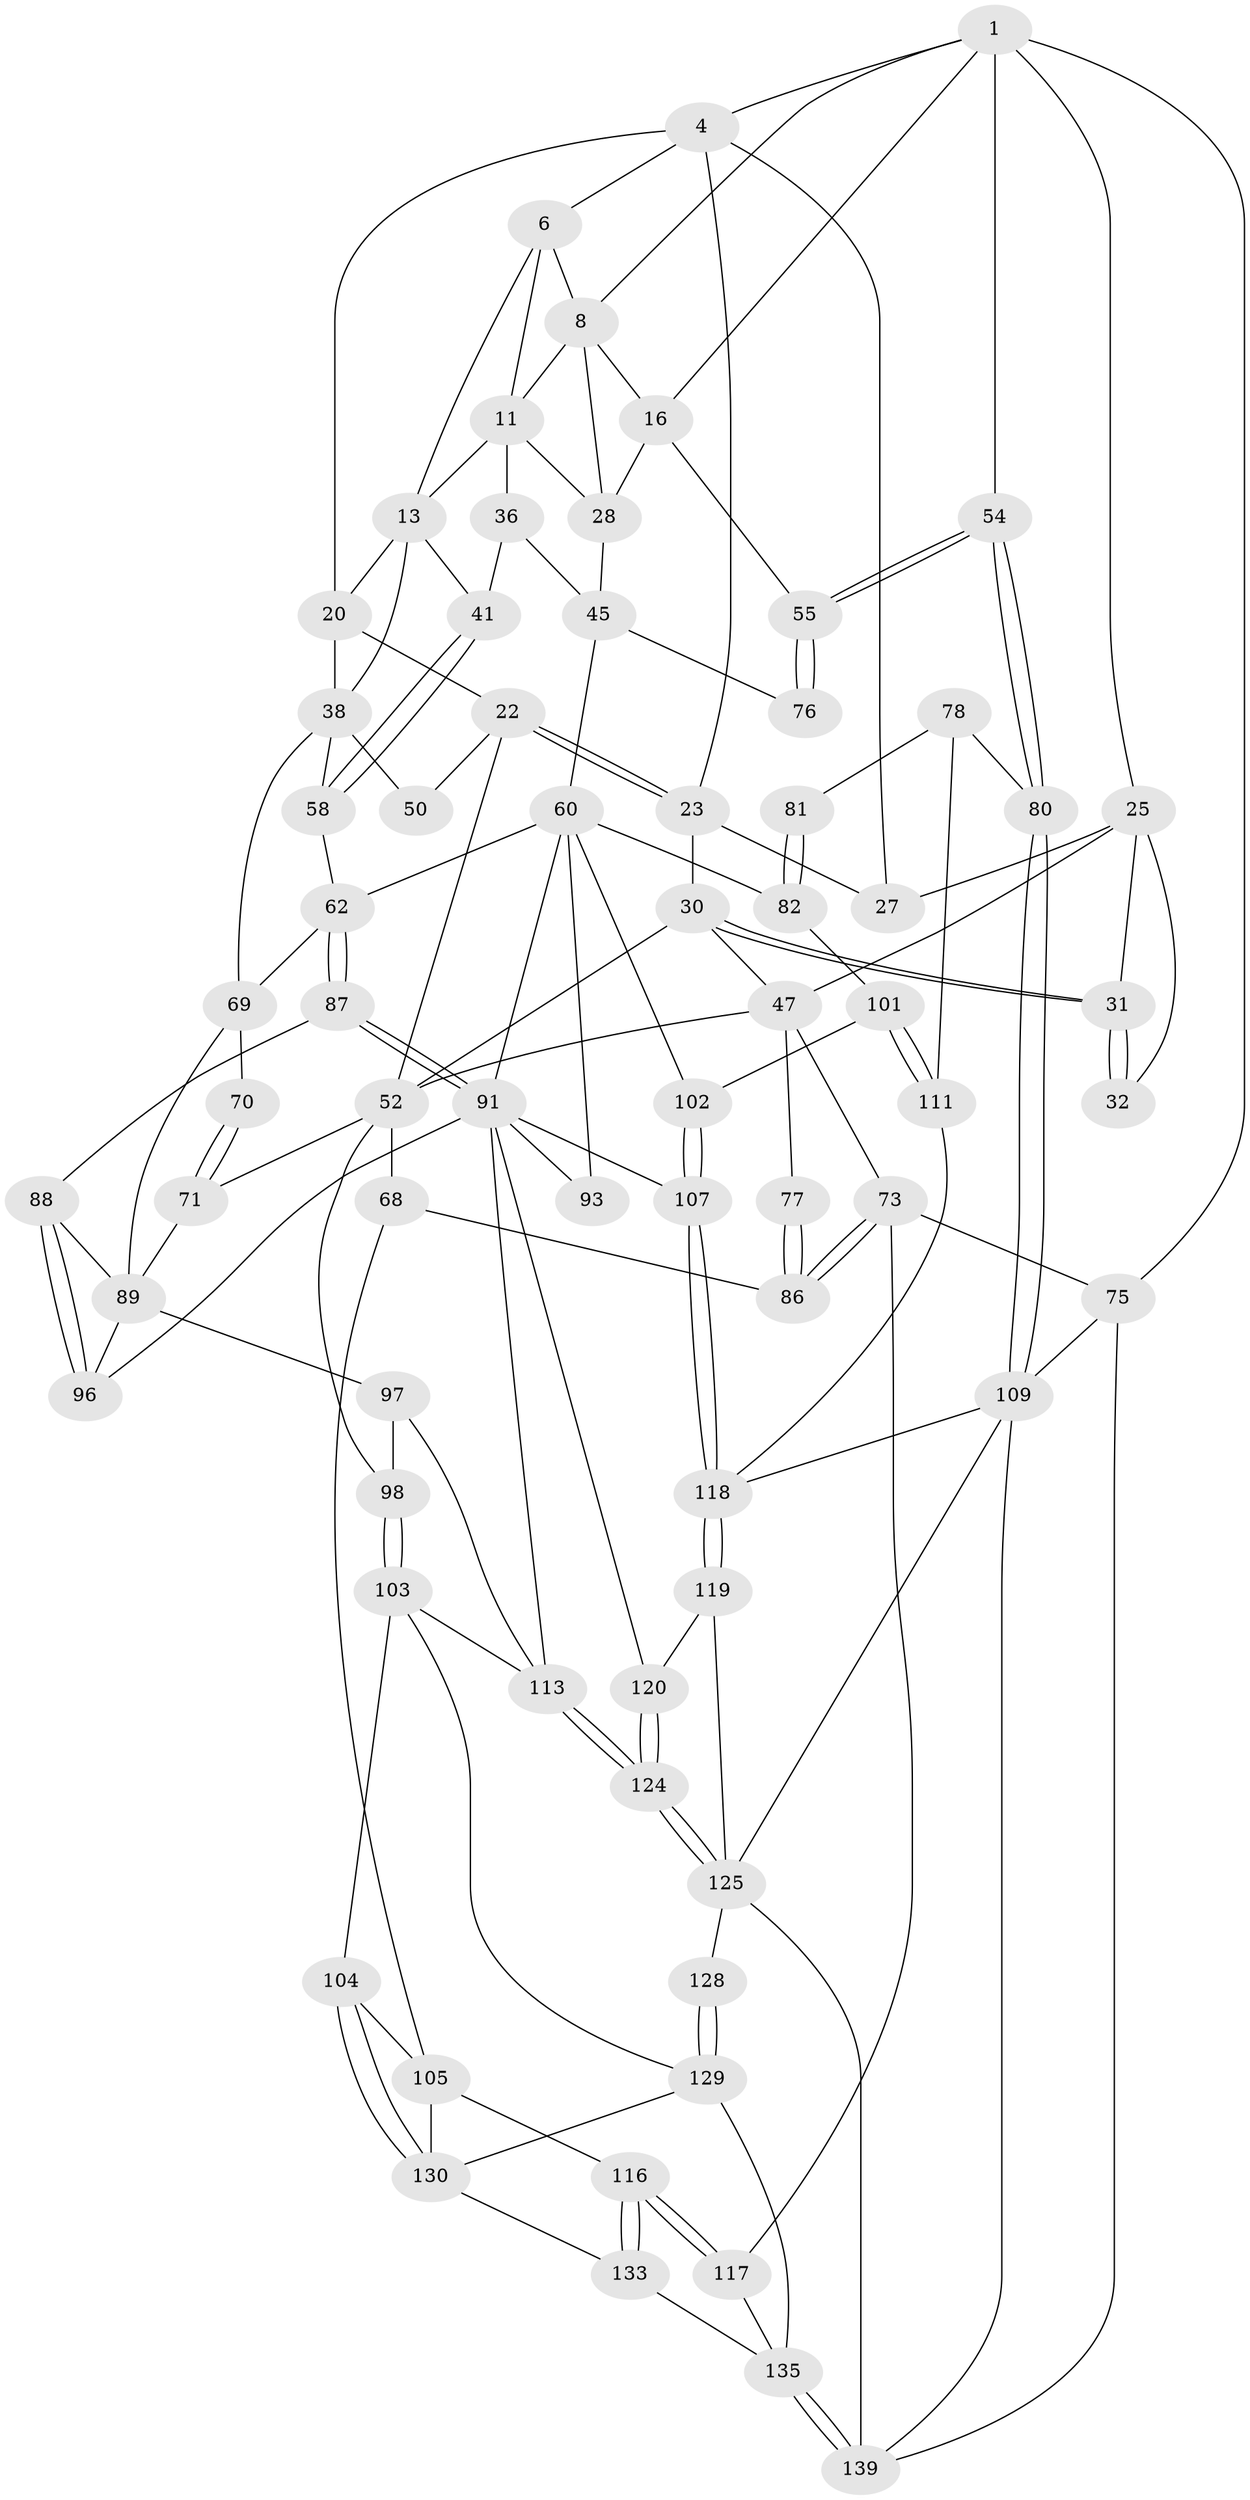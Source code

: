 // original degree distribution, {3: 0.02112676056338028, 6: 0.2323943661971831, 4: 0.2323943661971831, 5: 0.5140845070422535}
// Generated by graph-tools (version 1.1) at 2025/21/03/04/25 18:21:44]
// undirected, 71 vertices, 157 edges
graph export_dot {
graph [start="1"]
  node [color=gray90,style=filled];
  1 [pos="+0.8996997699956788+0",super="+2"];
  4 [pos="+0.3051351591495343+0",super="+24+5"];
  6 [pos="+0.5685900809361906+0",super="+7"];
  8 [pos="+0.8395298344570004+0.06008318867969731",super="+9"];
  11 [pos="+0.7136767696144488+0.07509972534211479",super="+12+19"];
  13 [pos="+0.6135594250264683+0.1581536298139898",super="+14+37"];
  16 [pos="+1+0.12036176946469249",super="+43+17"];
  20 [pos="+0.4247424125568962+0.10466878516732657",super="+21"];
  22 [pos="+0.2932444821913871+0.21438270394484027",super="+51"];
  23 [pos="+0.2872553522392183+0.21025122470863344",super="+29"];
  25 [pos="+0+0",super="+26+33"];
  27 [pos="+0.16360902430342852+0.10073758066134851"];
  28 [pos="+0.8864664334457468+0.16502922479088167",super="+42"];
  30 [pos="+0.11210576009285811+0.26781829180288363",super="+46"];
  31 [pos="+0.09993083811088302+0.2094483655924627",super="+34"];
  32 [pos="+0.10850177490100218+0.1497877175756895"];
  36 [pos="+0.6982856738942013+0.1946066364994776",super="+40"];
  38 [pos="+0.5053849291018011+0.2535863027795426",super="+39+56"];
  41 [pos="+0.63491618854003+0.29107859609709963"];
  45 [pos="+0.8340206424075599+0.3679701441824516",super="+59"];
  47 [pos="+0.09953446379043135+0.28765805069754224",super="+65+48"];
  50 [pos="+0.37185573132955324+0.3488591673901778"];
  52 [pos="+0.2864396894651155+0.32095723925739167",super="+53+66"];
  54 [pos="+1+0.3999888200860158"];
  55 [pos="+1+0.39508706046984826"];
  58 [pos="+0.6046324407397033+0.38336598920168696"];
  60 [pos="+0.81242643534669+0.39550299923582627",super="+61+83"];
  62 [pos="+0.6712546117350394+0.41217394471821917",super="+63"];
  68 [pos="+0.22539215520879913+0.49616633423475337",super="+85"];
  69 [pos="+0.4034346158252074+0.40822910630086007",super="+72"];
  70 [pos="+0.4014897808189544+0.4247621581635162"];
  71 [pos="+0.39516956277675436+0.4688212009771889"];
  73 [pos="+0+0.5397550886484881",super="+74"];
  75 [pos="+0+1",super="+108"];
  76 [pos="+0.9289517050045165+0.3975031357227632"];
  77 [pos="+0.10855688129514057+0.44090335748026915"];
  78 [pos="+0.9314947158128627+0.41014404097208196",super="+79"];
  80 [pos="+1+0.6468960481800871"];
  81 [pos="+0.954222139296666+0.60626312351193"];
  82 [pos="+0.8949026369853974+0.5958223824160226"];
  86 [pos="+0.04649263686523485+0.565471192833986"];
  87 [pos="+0.6461209992346698+0.552311791389683"];
  88 [pos="+0.5692701627220731+0.47321299142022527"];
  89 [pos="+0.569467511001284+0.4630819436114235",super="+94"];
  91 [pos="+0.6548710420739565+0.5725202431024771",super="+99"];
  93 [pos="+0.7319659373691729+0.5789049098823502"];
  96 [pos="+0.536331175206036+0.6068773321267992"];
  97 [pos="+0.3962508794396816+0.644147661815073"];
  98 [pos="+0.29629004579423635+0.6573813862819305"];
  101 [pos="+0.8723991692736984+0.615984762014656"];
  102 [pos="+0.8104757841275791+0.6585325177929688"];
  103 [pos="+0.27864439671460994+0.6786160980222724",super="+123"];
  104 [pos="+0.24946781843071375+0.6866614580348492"];
  105 [pos="+0.09489966250815814+0.6007508429828367",super="+115"];
  107 [pos="+0.7533769876965397+0.72315085126075"];
  109 [pos="+1+0.9610152000549487",super="+122"];
  111 [pos="+0.8830266614882895+0.7621710327675394"];
  113 [pos="+0.4571309418585034+0.7385758648162",super="+114"];
  116 [pos="+0.040473483891462186+0.7870127490640195"];
  117 [pos="+0+0.9048011209787881"];
  118 [pos="+0.7481199483714313+0.7431332469815171",super="+121"];
  119 [pos="+0.7363489009964282+0.7541351428105423"];
  120 [pos="+0.6034649587186198+0.7059534326487025"];
  124 [pos="+0.5178654907423538+0.814121611679661"];
  125 [pos="+0.5163479354074147+0.8340367639095737",super="+126+138"];
  128 [pos="+0.3543791669201873+0.8618705449482154"];
  129 [pos="+0.3509442345809459+0.8397350584259304",super="+131"];
  130 [pos="+0.22564923438601822+0.7171620703983314",super="+132"];
  133 [pos="+0.18550537964975988+0.7995895399442856"];
  135 [pos="+0.20601271920571906+0.8734258516637708",super="+136"];
  139 [pos="+0.2859827462605961+1",super="+140"];
  1 -- 8;
  1 -- 16;
  1 -- 4;
  1 -- 54;
  1 -- 25;
  1 -- 75 [weight=2];
  4 -- 27;
  4 -- 23;
  4 -- 20;
  4 -- 6;
  6 -- 13;
  6 -- 8;
  6 -- 11;
  8 -- 28;
  8 -- 16;
  8 -- 11;
  11 -- 36 [weight=2];
  11 -- 13;
  11 -- 28;
  13 -- 20;
  13 -- 41;
  13 -- 38;
  16 -- 55;
  16 -- 28 [weight=2];
  20 -- 22;
  20 -- 38;
  22 -- 23;
  22 -- 23;
  22 -- 50;
  22 -- 52;
  23 -- 27;
  23 -- 30;
  25 -- 32;
  25 -- 27;
  25 -- 47;
  25 -- 31;
  28 -- 45;
  30 -- 31;
  30 -- 31;
  30 -- 52;
  30 -- 47;
  31 -- 32 [weight=2];
  31 -- 32;
  36 -- 41;
  36 -- 45;
  38 -- 50 [weight=2];
  38 -- 58;
  38 -- 69;
  41 -- 58;
  41 -- 58;
  45 -- 60;
  45 -- 76;
  47 -- 52;
  47 -- 77 [weight=2];
  47 -- 73;
  52 -- 68 [weight=2];
  52 -- 98;
  52 -- 71;
  54 -- 55;
  54 -- 55;
  54 -- 80;
  54 -- 80;
  55 -- 76;
  55 -- 76;
  58 -- 62;
  60 -- 91;
  60 -- 93 [weight=2];
  60 -- 62;
  60 -- 82;
  60 -- 102;
  62 -- 87;
  62 -- 87;
  62 -- 69;
  68 -- 105;
  68 -- 86;
  69 -- 70 [weight=2];
  69 -- 89;
  70 -- 71;
  70 -- 71;
  71 -- 89;
  73 -- 86;
  73 -- 86;
  73 -- 75;
  73 -- 117;
  75 -- 109 [weight=2];
  75 -- 139;
  77 -- 86;
  77 -- 86;
  78 -- 81 [weight=2];
  78 -- 80;
  78 -- 111;
  80 -- 109;
  80 -- 109;
  81 -- 82;
  81 -- 82;
  82 -- 101;
  87 -- 88;
  87 -- 91;
  87 -- 91;
  88 -- 89;
  88 -- 96;
  88 -- 96;
  89 -- 96;
  89 -- 97;
  91 -- 96;
  91 -- 113;
  91 -- 120;
  91 -- 107;
  91 -- 93;
  97 -- 98;
  97 -- 113;
  98 -- 103;
  98 -- 103;
  101 -- 102;
  101 -- 111;
  101 -- 111;
  102 -- 107;
  102 -- 107;
  103 -- 104;
  103 -- 113;
  103 -- 129;
  104 -- 105;
  104 -- 130;
  104 -- 130;
  105 -- 130;
  105 -- 116;
  107 -- 118;
  107 -- 118;
  109 -- 125 [weight=2];
  109 -- 139;
  109 -- 118;
  111 -- 118;
  113 -- 124;
  113 -- 124;
  116 -- 117;
  116 -- 117;
  116 -- 133;
  116 -- 133;
  117 -- 135;
  118 -- 119;
  118 -- 119;
  119 -- 120;
  119 -- 125;
  120 -- 124;
  120 -- 124;
  124 -- 125;
  124 -- 125;
  125 -- 128;
  125 -- 139;
  128 -- 129 [weight=2];
  128 -- 129;
  129 -- 130;
  129 -- 135;
  130 -- 133;
  133 -- 135;
  135 -- 139;
  135 -- 139;
}
